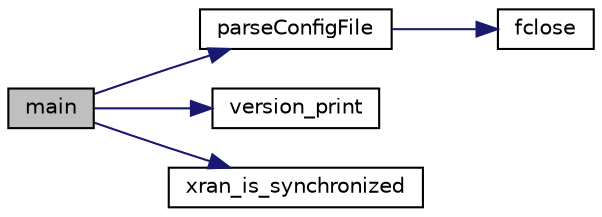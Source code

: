 digraph "main"
{
 // LATEX_PDF_SIZE
  edge [fontname="Helvetica",fontsize="10",labelfontname="Helvetica",labelfontsize="10"];
  node [fontname="Helvetica",fontsize="10",shape=record];
  rankdir="LR";
  Node1 [label="main",height=0.2,width=0.4,color="black", fillcolor="grey75", style="filled", fontcolor="black",tooltip=" "];
  Node1 -> Node2 [color="midnightblue",fontsize="10",style="solid",fontname="Helvetica"];
  Node2 [label="parseConfigFile",height=0.2,width=0.4,color="black", fillcolor="white", style="filled",URL="$config_8c.html#add16264aa9472e4e90d1a77e086c7f93",tooltip=" "];
  Node2 -> Node3 [color="midnightblue",fontsize="10",style="solid",fontname="Helvetica"];
  Node3 [label="fclose",height=0.2,width=0.4,color="black", fillcolor="white", style="filled",URL="$gen__test_8m.html#a14e2cbac46a5d611bf112b1f4beb7021",tooltip=" "];
  Node1 -> Node4 [color="midnightblue",fontsize="10",style="solid",fontname="Helvetica"];
  Node4 [label="version_print",height=0.2,width=0.4,color="black", fillcolor="white", style="filled",URL="$sample-app_8c.html#a24a2bdc164076e67087d8fa480d18728",tooltip=" "];
  Node1 -> Node5 [color="midnightblue",fontsize="10",style="solid",fontname="Helvetica"];
  Node5 [label="xran_is_synchronized",height=0.2,width=0.4,color="black", fillcolor="white", style="filled",URL="$xran__sync__api_8h.html#ac7d90edeea3b7f779bf85f44810c6a3a",tooltip="Function checks if machine is synchronized using PTP for Linux software."];
}

